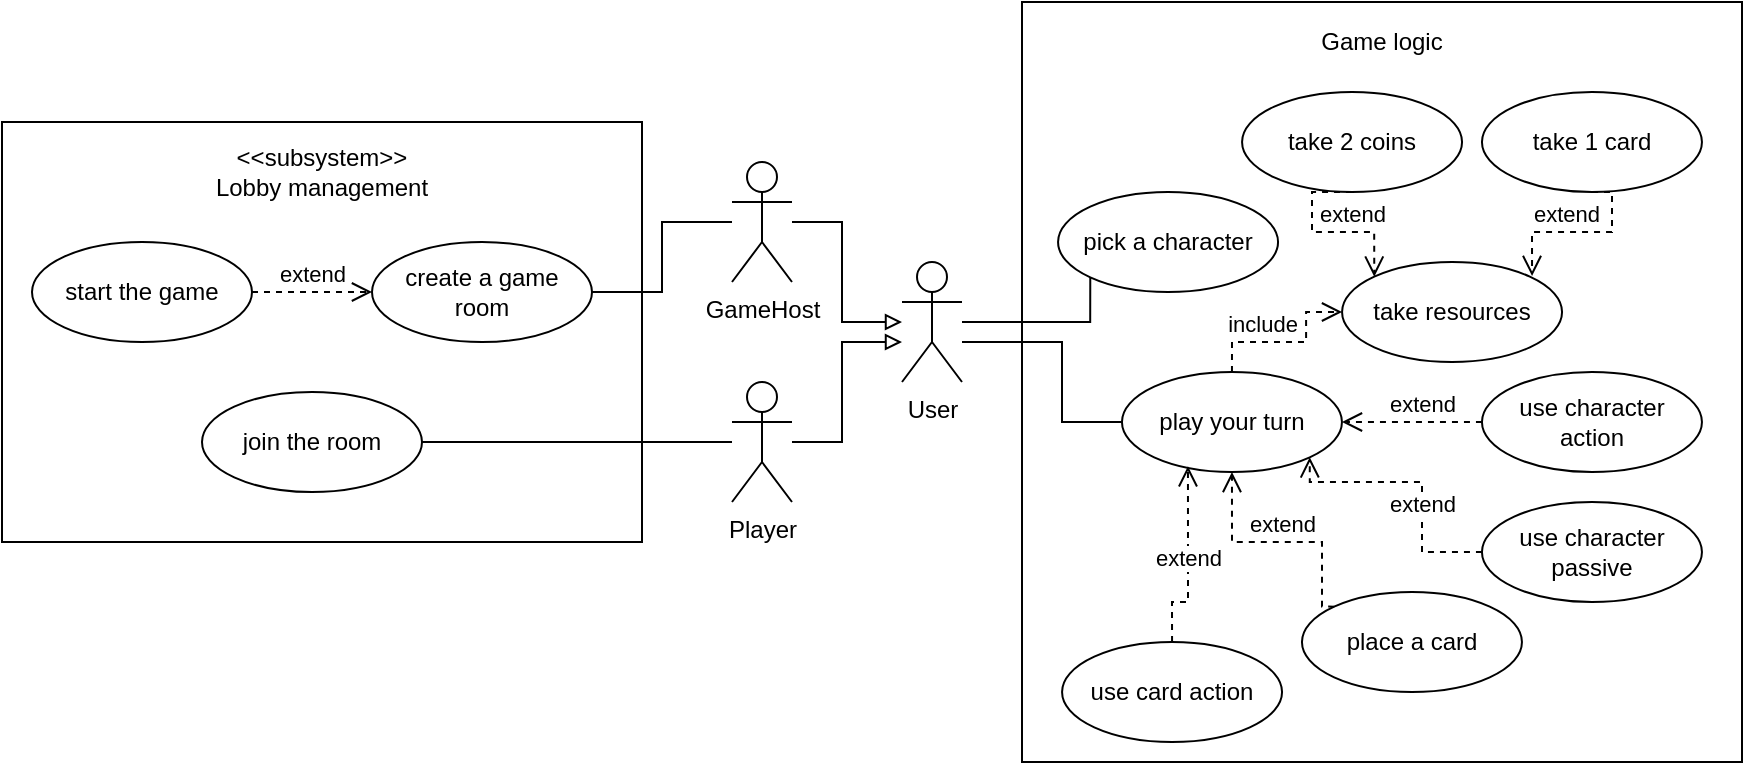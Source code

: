 <mxfile version="16.0.0" type="device"><diagram id="NDPKH3lI2D_nGLkVDp9v" name="Page-1"><mxGraphModel dx="1483" dy="927" grid="1" gridSize="10" guides="1" tooltips="1" connect="1" arrows="1" fold="1" page="1" pageScale="1" pageWidth="850" pageHeight="1100" math="0" shadow="0"><root><mxCell id="0"/><mxCell id="1" parent="0"/><mxCell id="6m-tHnOv9o_Uf5mOV2dY-5" value="" style="rounded=0;whiteSpace=wrap;html=1;fillColor=none;" parent="1" vertex="1"><mxGeometry x="540" y="230" width="360" height="380" as="geometry"/></mxCell><mxCell id="6m-tHnOv9o_Uf5mOV2dY-3" value="" style="rounded=0;whiteSpace=wrap;html=1;fillColor=none;" parent="1" vertex="1"><mxGeometry x="30" y="290" width="320" height="210" as="geometry"/></mxCell><mxCell id="e-HYJtQRlOVzYpu_lIyC-15" value="" style="edgeStyle=orthogonalEdgeStyle;rounded=0;orthogonalLoop=1;jettySize=auto;html=1;startArrow=none;startFill=0;endArrow=none;endFill=0;" parent="1" source="e-HYJtQRlOVzYpu_lIyC-1" target="e-HYJtQRlOVzYpu_lIyC-14" edge="1"><mxGeometry relative="1" as="geometry"><Array as="points"><mxPoint x="310" y="450"/><mxPoint x="310" y="450"/></Array></mxGeometry></mxCell><mxCell id="e-HYJtQRlOVzYpu_lIyC-1" value="Player" style="shape=umlActor;verticalLabelPosition=bottom;verticalAlign=top;html=1;outlineConnect=0;" parent="1" vertex="1"><mxGeometry x="395" y="420" width="30" height="60" as="geometry"/></mxCell><mxCell id="e-HYJtQRlOVzYpu_lIyC-2" value="create a game&lt;br&gt;room" style="ellipse;whiteSpace=wrap;html=1;" parent="1" vertex="1"><mxGeometry x="215" y="350" width="110" height="50" as="geometry"/></mxCell><mxCell id="e-HYJtQRlOVzYpu_lIyC-10" value="" style="edgeStyle=orthogonalEdgeStyle;rounded=0;orthogonalLoop=1;jettySize=auto;html=1;startArrow=none;startFill=0;endArrow=none;endFill=0;entryX=1;entryY=0.5;entryDx=0;entryDy=0;" parent="1" source="e-HYJtQRlOVzYpu_lIyC-3" target="e-HYJtQRlOVzYpu_lIyC-2" edge="1"><mxGeometry relative="1" as="geometry"><Array as="points"><mxPoint x="360" y="340"/><mxPoint x="360" y="375"/></Array></mxGeometry></mxCell><mxCell id="e-HYJtQRlOVzYpu_lIyC-3" value="GameHost" style="shape=umlActor;verticalLabelPosition=bottom;verticalAlign=top;html=1;outlineConnect=0;" parent="1" vertex="1"><mxGeometry x="395" y="310" width="30" height="60" as="geometry"/></mxCell><mxCell id="e-HYJtQRlOVzYpu_lIyC-6" style="edgeStyle=orthogonalEdgeStyle;rounded=0;orthogonalLoop=1;jettySize=auto;html=1;endArrow=none;endFill=0;startArrow=block;startFill=0;" parent="1" source="e-HYJtQRlOVzYpu_lIyC-4" target="e-HYJtQRlOVzYpu_lIyC-1" edge="1"><mxGeometry relative="1" as="geometry"><mxPoint x="450" y="340" as="targetPoint"/><Array as="points"><mxPoint x="450" y="400"/><mxPoint x="450" y="450"/></Array></mxGeometry></mxCell><mxCell id="e-HYJtQRlOVzYpu_lIyC-31" value="" style="edgeStyle=orthogonalEdgeStyle;rounded=0;orthogonalLoop=1;jettySize=auto;html=1;startArrow=none;startFill=0;endArrow=none;endFill=0;entryX=0;entryY=1;entryDx=0;entryDy=0;" parent="1" source="e-HYJtQRlOVzYpu_lIyC-4" target="e-HYJtQRlOVzYpu_lIyC-25" edge="1"><mxGeometry relative="1" as="geometry"><Array as="points"><mxPoint x="574" y="390"/></Array></mxGeometry></mxCell><mxCell id="e-HYJtQRlOVzYpu_lIyC-33" value="" style="edgeStyle=orthogonalEdgeStyle;rounded=0;orthogonalLoop=1;jettySize=auto;html=1;startArrow=none;startFill=0;endArrow=none;endFill=0;entryX=0;entryY=0.5;entryDx=0;entryDy=0;" parent="1" source="e-HYJtQRlOVzYpu_lIyC-4" target="e-HYJtQRlOVzYpu_lIyC-32" edge="1"><mxGeometry relative="1" as="geometry"><Array as="points"><mxPoint x="560" y="400"/><mxPoint x="560" y="440"/></Array></mxGeometry></mxCell><mxCell id="e-HYJtQRlOVzYpu_lIyC-4" value="User" style="shape=umlActor;verticalLabelPosition=bottom;verticalAlign=top;html=1;outlineConnect=0;" parent="1" vertex="1"><mxGeometry x="480" y="360" width="30" height="60" as="geometry"/></mxCell><mxCell id="e-HYJtQRlOVzYpu_lIyC-7" style="edgeStyle=orthogonalEdgeStyle;rounded=0;orthogonalLoop=1;jettySize=auto;html=1;endArrow=none;endFill=0;startArrow=block;startFill=0;" parent="1" target="e-HYJtQRlOVzYpu_lIyC-3" edge="1"><mxGeometry relative="1" as="geometry"><mxPoint x="480" y="390" as="sourcePoint"/><mxPoint x="20" y="350" as="targetPoint"/><Array as="points"><mxPoint x="450" y="390"/><mxPoint x="450" y="340"/></Array></mxGeometry></mxCell><mxCell id="e-HYJtQRlOVzYpu_lIyC-14" value="join the room" style="ellipse;whiteSpace=wrap;html=1;" parent="1" vertex="1"><mxGeometry x="130" y="425" width="110" height="50" as="geometry"/></mxCell><mxCell id="e-HYJtQRlOVzYpu_lIyC-16" value="start the game" style="ellipse;whiteSpace=wrap;html=1;" parent="1" vertex="1"><mxGeometry x="45" y="350" width="110" height="50" as="geometry"/></mxCell><mxCell id="e-HYJtQRlOVzYpu_lIyC-19" value="extend" style="html=1;verticalAlign=bottom;endArrow=open;dashed=1;endSize=8;rounded=0;edgeStyle=orthogonalEdgeStyle;entryX=0;entryY=0.5;entryDx=0;entryDy=0;exitX=1;exitY=0.5;exitDx=0;exitDy=0;" parent="1" source="e-HYJtQRlOVzYpu_lIyC-16" target="e-HYJtQRlOVzYpu_lIyC-2" edge="1"><mxGeometry relative="1" as="geometry"><mxPoint x="165" y="390" as="sourcePoint"/><mxPoint x="280.0" y="315" as="targetPoint"/><mxPoint as="offset"/><Array as="points"/></mxGeometry></mxCell><mxCell id="e-HYJtQRlOVzYpu_lIyC-25" value="pick a character" style="ellipse;whiteSpace=wrap;html=1;" parent="1" vertex="1"><mxGeometry x="558.03" y="325" width="110" height="50" as="geometry"/></mxCell><mxCell id="e-HYJtQRlOVzYpu_lIyC-32" value="play your turn" style="ellipse;whiteSpace=wrap;html=1;" parent="1" vertex="1"><mxGeometry x="589.98" y="415" width="110" height="50" as="geometry"/></mxCell><mxCell id="e-HYJtQRlOVzYpu_lIyC-34" value="take resources" style="ellipse;whiteSpace=wrap;html=1;" parent="1" vertex="1"><mxGeometry x="700.03" y="360" width="110" height="50" as="geometry"/></mxCell><mxCell id="e-HYJtQRlOVzYpu_lIyC-36" value="take 2 coins" style="ellipse;whiteSpace=wrap;html=1;" parent="1" vertex="1"><mxGeometry x="650.03" y="275" width="110" height="50" as="geometry"/></mxCell><mxCell id="e-HYJtQRlOVzYpu_lIyC-37" value="extend" style="html=1;verticalAlign=bottom;endArrow=open;dashed=1;endSize=8;rounded=0;edgeStyle=orthogonalEdgeStyle;exitX=0.5;exitY=1;exitDx=0;exitDy=0;entryX=0;entryY=0;entryDx=0;entryDy=0;" parent="1" source="e-HYJtQRlOVzYpu_lIyC-36" target="e-HYJtQRlOVzYpu_lIyC-34" edge="1"><mxGeometry x="0.285" relative="1" as="geometry"><mxPoint x="205.03" y="555" as="sourcePoint"/><mxPoint x="205.03" y="605" as="targetPoint"/><mxPoint as="offset"/><Array as="points"><mxPoint x="684.98" y="345"/><mxPoint x="715.98" y="345"/></Array></mxGeometry></mxCell><mxCell id="e-HYJtQRlOVzYpu_lIyC-38" value="take 1 card" style="ellipse;whiteSpace=wrap;html=1;" parent="1" vertex="1"><mxGeometry x="769.98" y="275" width="110" height="50" as="geometry"/></mxCell><mxCell id="e-HYJtQRlOVzYpu_lIyC-39" value="extend" style="html=1;verticalAlign=bottom;endArrow=open;dashed=1;endSize=8;rounded=0;edgeStyle=orthogonalEdgeStyle;exitX=0.5;exitY=1;exitDx=0;exitDy=0;" parent="1" source="e-HYJtQRlOVzYpu_lIyC-38" edge="1"><mxGeometry x="0.152" relative="1" as="geometry"><mxPoint x="810.03" y="291.19" as="sourcePoint"/><mxPoint x="795.03" y="367" as="targetPoint"/><mxPoint as="offset"/><Array as="points"><mxPoint x="834.98" y="345"/><mxPoint x="794.98" y="345"/></Array></mxGeometry></mxCell><mxCell id="e-HYJtQRlOVzYpu_lIyC-40" value="include" style="html=1;verticalAlign=bottom;endArrow=open;dashed=1;endSize=8;rounded=0;edgeStyle=orthogonalEdgeStyle;exitX=0.5;exitY=0;exitDx=0;exitDy=0;entryX=0;entryY=0.5;entryDx=0;entryDy=0;" parent="1" source="e-HYJtQRlOVzYpu_lIyC-32" target="e-HYJtQRlOVzYpu_lIyC-34" edge="1"><mxGeometry x="-0.294" relative="1" as="geometry"><mxPoint x="681.921" y="402.322" as="sourcePoint"/><mxPoint x="739.98" y="422" as="targetPoint"/><mxPoint as="offset"/><Array as="points"><mxPoint x="645.03" y="400"/><mxPoint x="682.03" y="400"/><mxPoint x="682.03" y="385"/></Array></mxGeometry></mxCell><mxCell id="e-HYJtQRlOVzYpu_lIyC-41" value="place a card" style="ellipse;whiteSpace=wrap;html=1;" parent="1" vertex="1"><mxGeometry x="679.98" y="525" width="110" height="50" as="geometry"/></mxCell><mxCell id="e-HYJtQRlOVzYpu_lIyC-42" value="extend" style="html=1;verticalAlign=bottom;endArrow=open;dashed=1;endSize=8;rounded=0;edgeStyle=orthogonalEdgeStyle;exitX=0;exitY=0;exitDx=0;exitDy=0;entryX=0.5;entryY=1;entryDx=0;entryDy=0;" parent="1" source="e-HYJtQRlOVzYpu_lIyC-41" target="e-HYJtQRlOVzYpu_lIyC-32" edge="1"><mxGeometry x="-0.013" relative="1" as="geometry"><mxPoint x="753.03" y="340" as="sourcePoint"/><mxPoint x="784.139" y="377.322" as="targetPoint"/><mxPoint as="offset"/><Array as="points"><mxPoint x="689.98" y="532"/><mxPoint x="689.98" y="500"/><mxPoint x="644.98" y="500"/></Array></mxGeometry></mxCell><mxCell id="e-HYJtQRlOVzYpu_lIyC-43" value="use character action" style="ellipse;whiteSpace=wrap;html=1;" parent="1" vertex="1"><mxGeometry x="769.98" y="415" width="110" height="50" as="geometry"/></mxCell><mxCell id="e-HYJtQRlOVzYpu_lIyC-44" value="use character passive" style="ellipse;whiteSpace=wrap;html=1;" parent="1" vertex="1"><mxGeometry x="769.98" y="480" width="110" height="50" as="geometry"/></mxCell><mxCell id="e-HYJtQRlOVzYpu_lIyC-45" value="extend" style="html=1;verticalAlign=bottom;endArrow=open;dashed=1;endSize=8;rounded=0;edgeStyle=orthogonalEdgeStyle;entryX=1;entryY=1;entryDx=0;entryDy=0;exitX=0;exitY=0.5;exitDx=0;exitDy=0;" parent="1" source="e-HYJtQRlOVzYpu_lIyC-44" target="e-HYJtQRlOVzYpu_lIyC-32" edge="1"><mxGeometry x="-0.325" relative="1" as="geometry"><mxPoint x="705.98" y="510" as="sourcePoint"/><mxPoint x="654.98" y="475.0" as="targetPoint"/><mxPoint as="offset"/><Array as="points"><mxPoint x="739.98" y="505"/><mxPoint x="739.98" y="470"/><mxPoint x="683.98" y="470"/></Array></mxGeometry></mxCell><mxCell id="e-HYJtQRlOVzYpu_lIyC-46" value="extend" style="html=1;verticalAlign=bottom;endArrow=open;dashed=1;endSize=8;rounded=0;edgeStyle=orthogonalEdgeStyle;entryX=1;entryY=0.5;entryDx=0;entryDy=0;exitX=0;exitY=0.5;exitDx=0;exitDy=0;" parent="1" source="e-HYJtQRlOVzYpu_lIyC-43" target="e-HYJtQRlOVzYpu_lIyC-32" edge="1"><mxGeometry x="-0.143" relative="1" as="geometry"><mxPoint x="779.98" y="515.0" as="sourcePoint"/><mxPoint x="693.871" y="467.678" as="targetPoint"/><mxPoint as="offset"/><Array as="points"><mxPoint x="729.98" y="440"/><mxPoint x="729.98" y="440"/></Array></mxGeometry></mxCell><mxCell id="e-HYJtQRlOVzYpu_lIyC-47" value="use card action" style="ellipse;whiteSpace=wrap;html=1;" parent="1" vertex="1"><mxGeometry x="560.03" y="550" width="110" height="50" as="geometry"/></mxCell><mxCell id="e-HYJtQRlOVzYpu_lIyC-48" value="extend" style="html=1;verticalAlign=bottom;endArrow=open;dashed=1;endSize=8;rounded=0;edgeStyle=orthogonalEdgeStyle;entryX=0.3;entryY=0.943;entryDx=0;entryDy=0;exitX=0.5;exitY=0;exitDx=0;exitDy=0;entryPerimeter=0;" parent="1" source="e-HYJtQRlOVzYpu_lIyC-47" target="e-HYJtQRlOVzYpu_lIyC-32" edge="1"><mxGeometry x="-0.143" relative="1" as="geometry"><mxPoint x="699.98" y="700.0" as="sourcePoint"/><mxPoint x="619.98" y="625.0" as="targetPoint"/><mxPoint as="offset"/><Array as="points"><mxPoint x="614.98" y="530"/><mxPoint x="622.98" y="530"/></Array></mxGeometry></mxCell><mxCell id="6m-tHnOv9o_Uf5mOV2dY-4" value="&amp;lt;&amp;lt;subsystem&amp;gt;&amp;gt;&lt;br&gt;Lobby management" style="text;html=1;strokeColor=none;fillColor=none;align=center;verticalAlign=middle;whiteSpace=wrap;rounded=0;" parent="1" vertex="1"><mxGeometry x="100" y="295" width="180" height="40" as="geometry"/></mxCell><mxCell id="6m-tHnOv9o_Uf5mOV2dY-6" value="Game logic" style="text;html=1;strokeColor=none;fillColor=none;align=center;verticalAlign=middle;whiteSpace=wrap;rounded=0;" parent="1" vertex="1"><mxGeometry x="630" y="240" width="180" height="20" as="geometry"/></mxCell></root></mxGraphModel></diagram></mxfile>